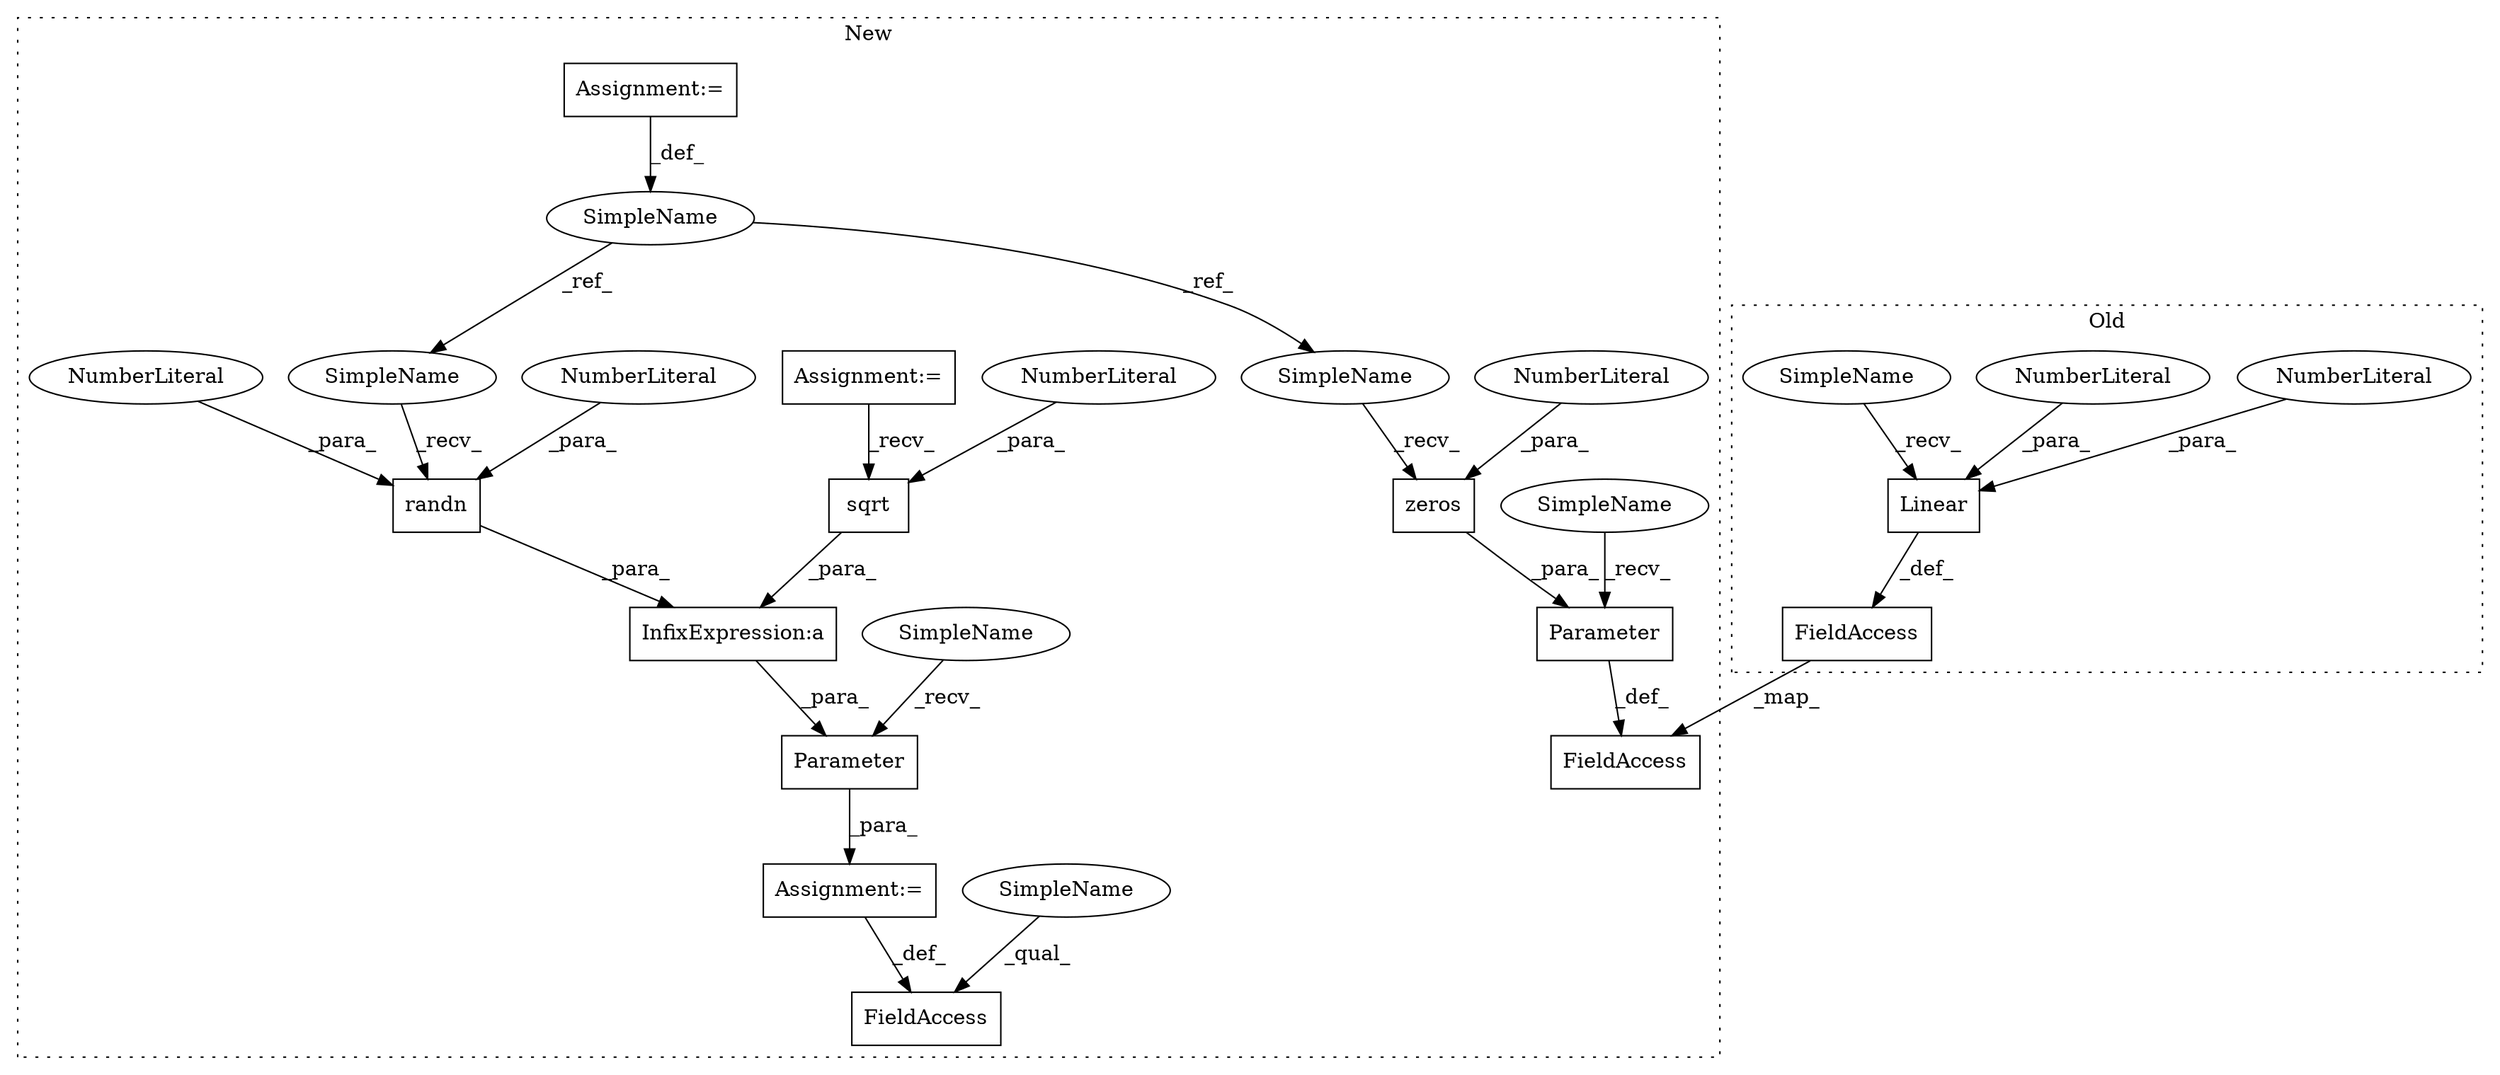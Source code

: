 digraph G {
subgraph cluster0 {
1 [label="Linear" a="32" s="4922,4935" l="7,1" shape="box"];
7 [label="NumberLiteral" a="34" s="4929" l="3" shape="ellipse"];
9 [label="NumberLiteral" a="34" s="4933" l="2" shape="ellipse"];
12 [label="FieldAccess" a="22" s="4910" l="8" shape="box"];
22 [label="SimpleName" a="42" s="4919" l="2" shape="ellipse"];
label = "Old";
style="dotted";
}
subgraph cluster1 {
2 [label="Parameter" a="32" s="3515,3561" l="10,1" shape="box"];
3 [label="Assignment:=" a="7" s="3511" l="1" shape="box"];
4 [label="FieldAccess" a="22" s="3499" l="12" shape="box"];
5 [label="InfixExpression:a" a="27" s="3544" l="3" shape="box"];
6 [label="sqrt" a="32" s="3552,3560" l="5,1" shape="box"];
8 [label="Assignment:=" a="7" s="3476" l="4" shape="box"];
10 [label="NumberLiteral" a="34" s="3557" l="3" shape="ellipse"];
11 [label="FieldAccess" a="22" s="3568" l="9" shape="box"];
13 [label="Parameter" a="32" s="3581,3606" l="10,1" shape="box"];
14 [label="Assignment:=" a="7" s="3458" l="5" shape="box"];
15 [label="zeros" a="32" s="3597,3605" l="6,1" shape="box"];
16 [label="SimpleName" a="42" s="3458" l="5" shape="ellipse"];
17 [label="randn" a="32" s="3531,3543" l="6,1" shape="box"];
18 [label="NumberLiteral" a="34" s="3537" l="3" shape="ellipse"];
19 [label="NumberLiteral" a="34" s="3603" l="2" shape="ellipse"];
20 [label="NumberLiteral" a="34" s="3541" l="2" shape="ellipse"];
21 [label="SimpleName" a="42" s="3499" l="4" shape="ellipse"];
23 [label="SimpleName" a="42" s="3512" l="2" shape="ellipse"];
24 [label="SimpleName" a="42" s="3578" l="2" shape="ellipse"];
25 [label="SimpleName" a="42" s="3591" l="5" shape="ellipse"];
26 [label="SimpleName" a="42" s="3525" l="5" shape="ellipse"];
label = "New";
style="dotted";
}
1 -> 12 [label="_def_"];
2 -> 3 [label="_para_"];
3 -> 4 [label="_def_"];
5 -> 2 [label="_para_"];
6 -> 5 [label="_para_"];
7 -> 1 [label="_para_"];
8 -> 6 [label="_recv_"];
9 -> 1 [label="_para_"];
10 -> 6 [label="_para_"];
12 -> 11 [label="_map_"];
13 -> 11 [label="_def_"];
14 -> 16 [label="_def_"];
15 -> 13 [label="_para_"];
16 -> 26 [label="_ref_"];
16 -> 25 [label="_ref_"];
17 -> 5 [label="_para_"];
18 -> 17 [label="_para_"];
19 -> 15 [label="_para_"];
20 -> 17 [label="_para_"];
21 -> 4 [label="_qual_"];
22 -> 1 [label="_recv_"];
23 -> 2 [label="_recv_"];
24 -> 13 [label="_recv_"];
25 -> 15 [label="_recv_"];
26 -> 17 [label="_recv_"];
}